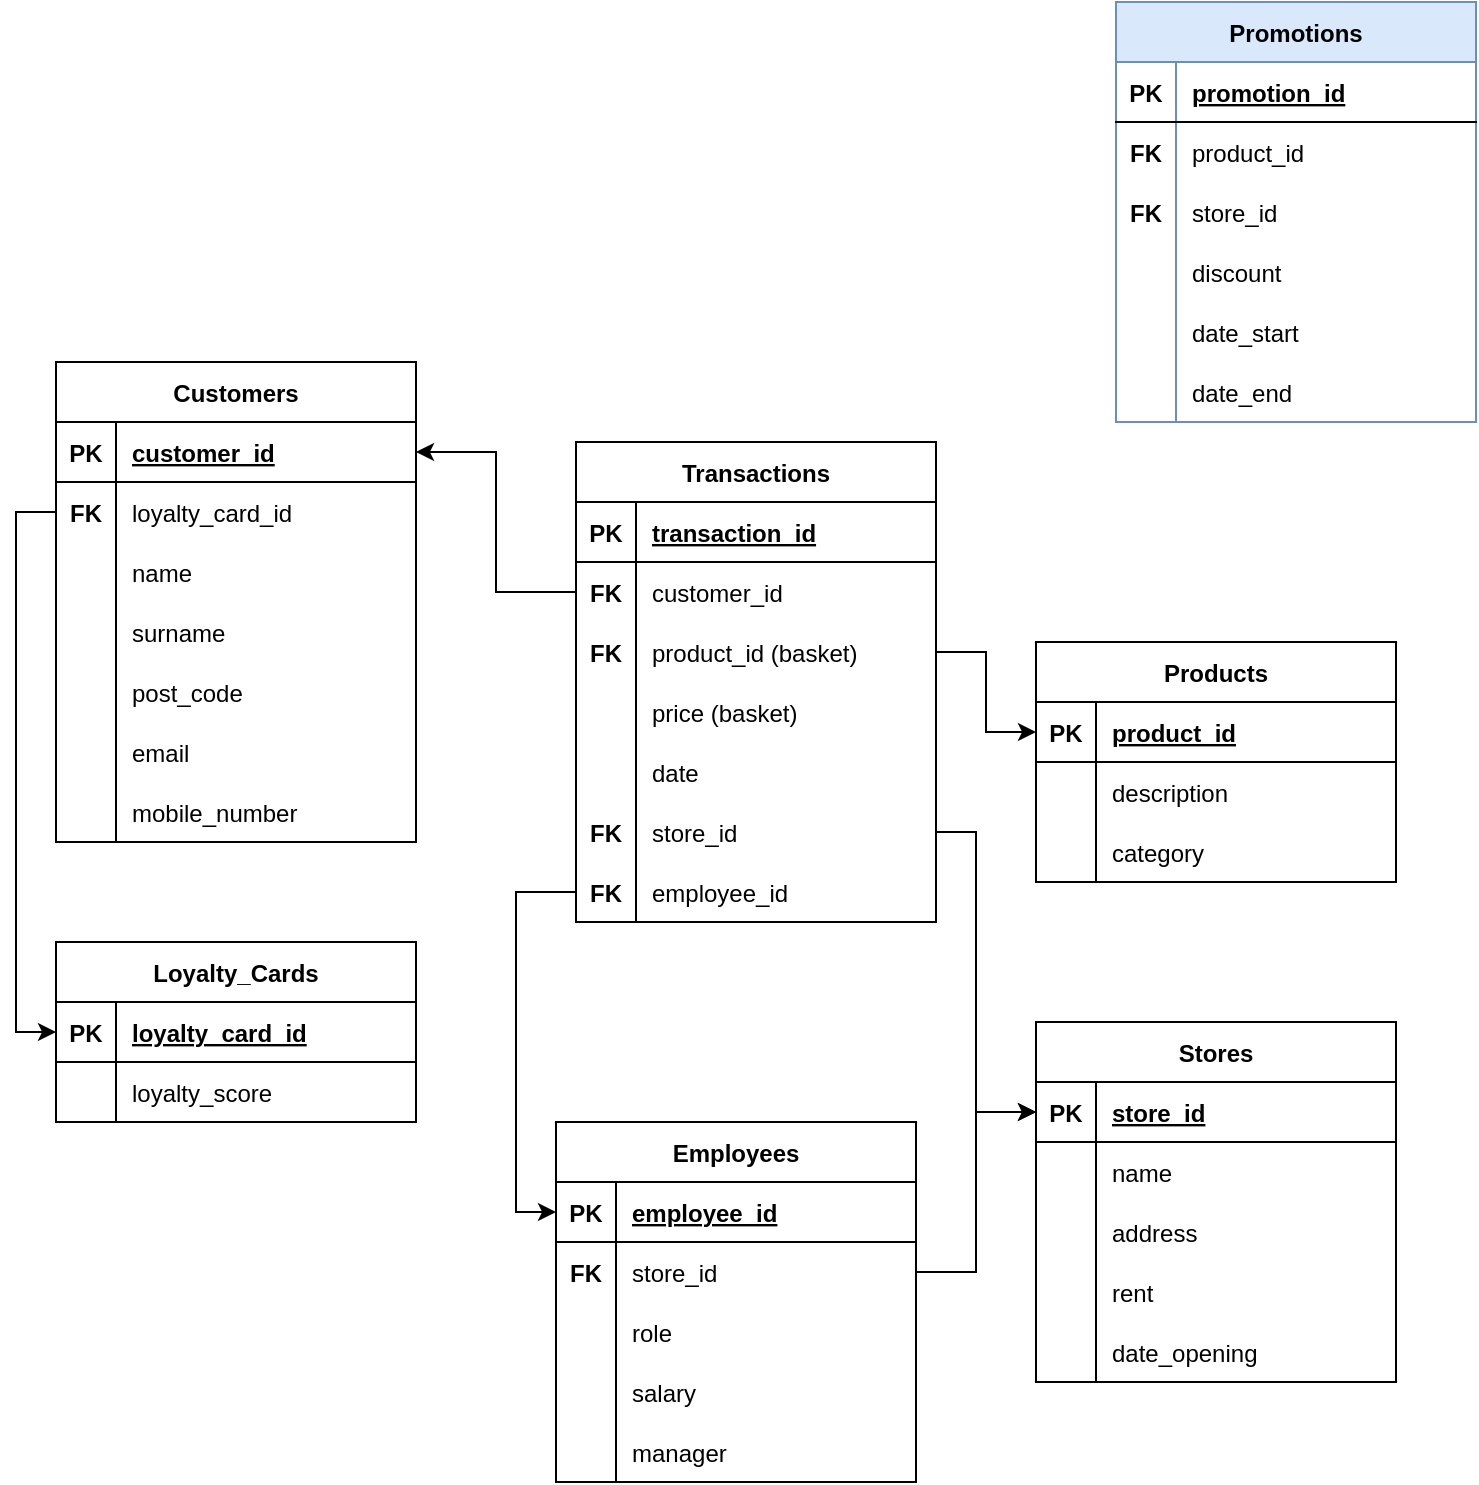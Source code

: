 <mxfile version="17.4.6" type="github">
  <diagram id="8zpgHY2eC4enXWlwEsFc" name="Page-1">
    <mxGraphModel dx="1426" dy="801" grid="1" gridSize="10" guides="1" tooltips="1" connect="1" arrows="1" fold="1" page="1" pageScale="1" pageWidth="827" pageHeight="1169" math="0" shadow="0">
      <root>
        <mxCell id="0" />
        <mxCell id="1" parent="0" />
        <mxCell id="gg4rEo2kOgMT4Y4ymjYf-1" value="Customers" style="shape=table;startSize=30;container=1;collapsible=1;childLayout=tableLayout;fixedRows=1;rowLines=0;fontStyle=1;align=center;resizeLast=1;" vertex="1" parent="1">
          <mxGeometry x="40" y="530" width="180" height="240" as="geometry" />
        </mxCell>
        <mxCell id="gg4rEo2kOgMT4Y4ymjYf-2" value="" style="shape=tableRow;horizontal=0;startSize=0;swimlaneHead=0;swimlaneBody=0;fillColor=none;collapsible=0;dropTarget=0;points=[[0,0.5],[1,0.5]];portConstraint=eastwest;top=0;left=0;right=0;bottom=1;" vertex="1" parent="gg4rEo2kOgMT4Y4ymjYf-1">
          <mxGeometry y="30" width="180" height="30" as="geometry" />
        </mxCell>
        <mxCell id="gg4rEo2kOgMT4Y4ymjYf-3" value="PK" style="shape=partialRectangle;connectable=0;fillColor=none;top=0;left=0;bottom=0;right=0;fontStyle=1;overflow=hidden;" vertex="1" parent="gg4rEo2kOgMT4Y4ymjYf-2">
          <mxGeometry width="30" height="30" as="geometry">
            <mxRectangle width="30" height="30" as="alternateBounds" />
          </mxGeometry>
        </mxCell>
        <mxCell id="gg4rEo2kOgMT4Y4ymjYf-4" value="customer_id" style="shape=partialRectangle;connectable=0;fillColor=none;top=0;left=0;bottom=0;right=0;align=left;spacingLeft=6;fontStyle=5;overflow=hidden;" vertex="1" parent="gg4rEo2kOgMT4Y4ymjYf-2">
          <mxGeometry x="30" width="150" height="30" as="geometry">
            <mxRectangle width="150" height="30" as="alternateBounds" />
          </mxGeometry>
        </mxCell>
        <mxCell id="gg4rEo2kOgMT4Y4ymjYf-5" value="" style="shape=tableRow;horizontal=0;startSize=0;swimlaneHead=0;swimlaneBody=0;fillColor=none;collapsible=0;dropTarget=0;points=[[0,0.5],[1,0.5]];portConstraint=eastwest;top=0;left=0;right=0;bottom=0;" vertex="1" parent="gg4rEo2kOgMT4Y4ymjYf-1">
          <mxGeometry y="60" width="180" height="30" as="geometry" />
        </mxCell>
        <mxCell id="gg4rEo2kOgMT4Y4ymjYf-6" value="FK" style="shape=partialRectangle;connectable=0;fillColor=none;top=0;left=0;bottom=0;right=0;editable=1;overflow=hidden;fontStyle=1" vertex="1" parent="gg4rEo2kOgMT4Y4ymjYf-5">
          <mxGeometry width="30" height="30" as="geometry">
            <mxRectangle width="30" height="30" as="alternateBounds" />
          </mxGeometry>
        </mxCell>
        <mxCell id="gg4rEo2kOgMT4Y4ymjYf-7" value="loyalty_card_id" style="shape=partialRectangle;connectable=0;fillColor=none;top=0;left=0;bottom=0;right=0;align=left;spacingLeft=6;overflow=hidden;" vertex="1" parent="gg4rEo2kOgMT4Y4ymjYf-5">
          <mxGeometry x="30" width="150" height="30" as="geometry">
            <mxRectangle width="150" height="30" as="alternateBounds" />
          </mxGeometry>
        </mxCell>
        <mxCell id="gg4rEo2kOgMT4Y4ymjYf-8" value="" style="shape=tableRow;horizontal=0;startSize=0;swimlaneHead=0;swimlaneBody=0;fillColor=none;collapsible=0;dropTarget=0;points=[[0,0.5],[1,0.5]];portConstraint=eastwest;top=0;left=0;right=0;bottom=0;" vertex="1" parent="gg4rEo2kOgMT4Y4ymjYf-1">
          <mxGeometry y="90" width="180" height="30" as="geometry" />
        </mxCell>
        <mxCell id="gg4rEo2kOgMT4Y4ymjYf-9" value="" style="shape=partialRectangle;connectable=0;fillColor=none;top=0;left=0;bottom=0;right=0;editable=1;overflow=hidden;" vertex="1" parent="gg4rEo2kOgMT4Y4ymjYf-8">
          <mxGeometry width="30" height="30" as="geometry">
            <mxRectangle width="30" height="30" as="alternateBounds" />
          </mxGeometry>
        </mxCell>
        <mxCell id="gg4rEo2kOgMT4Y4ymjYf-10" value="name" style="shape=partialRectangle;connectable=0;fillColor=none;top=0;left=0;bottom=0;right=0;align=left;spacingLeft=6;overflow=hidden;" vertex="1" parent="gg4rEo2kOgMT4Y4ymjYf-8">
          <mxGeometry x="30" width="150" height="30" as="geometry">
            <mxRectangle width="150" height="30" as="alternateBounds" />
          </mxGeometry>
        </mxCell>
        <mxCell id="gg4rEo2kOgMT4Y4ymjYf-11" value="" style="shape=tableRow;horizontal=0;startSize=0;swimlaneHead=0;swimlaneBody=0;fillColor=none;collapsible=0;dropTarget=0;points=[[0,0.5],[1,0.5]];portConstraint=eastwest;top=0;left=0;right=0;bottom=0;" vertex="1" parent="gg4rEo2kOgMT4Y4ymjYf-1">
          <mxGeometry y="120" width="180" height="30" as="geometry" />
        </mxCell>
        <mxCell id="gg4rEo2kOgMT4Y4ymjYf-12" value="" style="shape=partialRectangle;connectable=0;fillColor=none;top=0;left=0;bottom=0;right=0;editable=1;overflow=hidden;" vertex="1" parent="gg4rEo2kOgMT4Y4ymjYf-11">
          <mxGeometry width="30" height="30" as="geometry">
            <mxRectangle width="30" height="30" as="alternateBounds" />
          </mxGeometry>
        </mxCell>
        <mxCell id="gg4rEo2kOgMT4Y4ymjYf-13" value="surname" style="shape=partialRectangle;connectable=0;fillColor=none;top=0;left=0;bottom=0;right=0;align=left;spacingLeft=6;overflow=hidden;" vertex="1" parent="gg4rEo2kOgMT4Y4ymjYf-11">
          <mxGeometry x="30" width="150" height="30" as="geometry">
            <mxRectangle width="150" height="30" as="alternateBounds" />
          </mxGeometry>
        </mxCell>
        <mxCell id="gg4rEo2kOgMT4Y4ymjYf-82" style="shape=tableRow;horizontal=0;startSize=0;swimlaneHead=0;swimlaneBody=0;fillColor=none;collapsible=0;dropTarget=0;points=[[0,0.5],[1,0.5]];portConstraint=eastwest;top=0;left=0;right=0;bottom=0;" vertex="1" parent="gg4rEo2kOgMT4Y4ymjYf-1">
          <mxGeometry y="150" width="180" height="30" as="geometry" />
        </mxCell>
        <mxCell id="gg4rEo2kOgMT4Y4ymjYf-83" style="shape=partialRectangle;connectable=0;fillColor=none;top=0;left=0;bottom=0;right=0;editable=1;overflow=hidden;" vertex="1" parent="gg4rEo2kOgMT4Y4ymjYf-82">
          <mxGeometry width="30" height="30" as="geometry">
            <mxRectangle width="30" height="30" as="alternateBounds" />
          </mxGeometry>
        </mxCell>
        <mxCell id="gg4rEo2kOgMT4Y4ymjYf-84" value="post_code" style="shape=partialRectangle;connectable=0;fillColor=none;top=0;left=0;bottom=0;right=0;align=left;spacingLeft=6;overflow=hidden;" vertex="1" parent="gg4rEo2kOgMT4Y4ymjYf-82">
          <mxGeometry x="30" width="150" height="30" as="geometry">
            <mxRectangle width="150" height="30" as="alternateBounds" />
          </mxGeometry>
        </mxCell>
        <mxCell id="gg4rEo2kOgMT4Y4ymjYf-85" style="shape=tableRow;horizontal=0;startSize=0;swimlaneHead=0;swimlaneBody=0;fillColor=none;collapsible=0;dropTarget=0;points=[[0,0.5],[1,0.5]];portConstraint=eastwest;top=0;left=0;right=0;bottom=0;" vertex="1" parent="gg4rEo2kOgMT4Y4ymjYf-1">
          <mxGeometry y="180" width="180" height="30" as="geometry" />
        </mxCell>
        <mxCell id="gg4rEo2kOgMT4Y4ymjYf-86" style="shape=partialRectangle;connectable=0;fillColor=none;top=0;left=0;bottom=0;right=0;editable=1;overflow=hidden;" vertex="1" parent="gg4rEo2kOgMT4Y4ymjYf-85">
          <mxGeometry width="30" height="30" as="geometry">
            <mxRectangle width="30" height="30" as="alternateBounds" />
          </mxGeometry>
        </mxCell>
        <mxCell id="gg4rEo2kOgMT4Y4ymjYf-87" value="email" style="shape=partialRectangle;connectable=0;fillColor=none;top=0;left=0;bottom=0;right=0;align=left;spacingLeft=6;overflow=hidden;" vertex="1" parent="gg4rEo2kOgMT4Y4ymjYf-85">
          <mxGeometry x="30" width="150" height="30" as="geometry">
            <mxRectangle width="150" height="30" as="alternateBounds" />
          </mxGeometry>
        </mxCell>
        <mxCell id="gg4rEo2kOgMT4Y4ymjYf-88" style="shape=tableRow;horizontal=0;startSize=0;swimlaneHead=0;swimlaneBody=0;fillColor=none;collapsible=0;dropTarget=0;points=[[0,0.5],[1,0.5]];portConstraint=eastwest;top=0;left=0;right=0;bottom=0;" vertex="1" parent="gg4rEo2kOgMT4Y4ymjYf-1">
          <mxGeometry y="210" width="180" height="30" as="geometry" />
        </mxCell>
        <mxCell id="gg4rEo2kOgMT4Y4ymjYf-89" style="shape=partialRectangle;connectable=0;fillColor=none;top=0;left=0;bottom=0;right=0;editable=1;overflow=hidden;" vertex="1" parent="gg4rEo2kOgMT4Y4ymjYf-88">
          <mxGeometry width="30" height="30" as="geometry">
            <mxRectangle width="30" height="30" as="alternateBounds" />
          </mxGeometry>
        </mxCell>
        <mxCell id="gg4rEo2kOgMT4Y4ymjYf-90" value="mobile_number" style="shape=partialRectangle;connectable=0;fillColor=none;top=0;left=0;bottom=0;right=0;align=left;spacingLeft=6;overflow=hidden;" vertex="1" parent="gg4rEo2kOgMT4Y4ymjYf-88">
          <mxGeometry x="30" width="150" height="30" as="geometry">
            <mxRectangle width="150" height="30" as="alternateBounds" />
          </mxGeometry>
        </mxCell>
        <mxCell id="gg4rEo2kOgMT4Y4ymjYf-17" value="Transactions" style="shape=table;startSize=30;container=1;collapsible=1;childLayout=tableLayout;fixedRows=1;rowLines=0;fontStyle=1;align=center;resizeLast=1;" vertex="1" parent="1">
          <mxGeometry x="300" y="570" width="180" height="240" as="geometry">
            <mxRectangle x="280" y="430" width="110" height="30" as="alternateBounds" />
          </mxGeometry>
        </mxCell>
        <mxCell id="gg4rEo2kOgMT4Y4ymjYf-18" value="" style="shape=tableRow;horizontal=0;startSize=0;swimlaneHead=0;swimlaneBody=0;fillColor=none;collapsible=0;dropTarget=0;points=[[0,0.5],[1,0.5]];portConstraint=eastwest;top=0;left=0;right=0;bottom=1;" vertex="1" parent="gg4rEo2kOgMT4Y4ymjYf-17">
          <mxGeometry y="30" width="180" height="30" as="geometry" />
        </mxCell>
        <mxCell id="gg4rEo2kOgMT4Y4ymjYf-19" value="PK" style="shape=partialRectangle;connectable=0;fillColor=none;top=0;left=0;bottom=0;right=0;fontStyle=1;overflow=hidden;" vertex="1" parent="gg4rEo2kOgMT4Y4ymjYf-18">
          <mxGeometry width="30" height="30" as="geometry">
            <mxRectangle width="30" height="30" as="alternateBounds" />
          </mxGeometry>
        </mxCell>
        <mxCell id="gg4rEo2kOgMT4Y4ymjYf-20" value="transaction_id" style="shape=partialRectangle;connectable=0;fillColor=none;top=0;left=0;bottom=0;right=0;align=left;spacingLeft=6;fontStyle=5;overflow=hidden;" vertex="1" parent="gg4rEo2kOgMT4Y4ymjYf-18">
          <mxGeometry x="30" width="150" height="30" as="geometry">
            <mxRectangle width="150" height="30" as="alternateBounds" />
          </mxGeometry>
        </mxCell>
        <mxCell id="gg4rEo2kOgMT4Y4ymjYf-21" value="" style="shape=tableRow;horizontal=0;startSize=0;swimlaneHead=0;swimlaneBody=0;fillColor=none;collapsible=0;dropTarget=0;points=[[0,0.5],[1,0.5]];portConstraint=eastwest;top=0;left=0;right=0;bottom=0;" vertex="1" parent="gg4rEo2kOgMT4Y4ymjYf-17">
          <mxGeometry y="60" width="180" height="30" as="geometry" />
        </mxCell>
        <mxCell id="gg4rEo2kOgMT4Y4ymjYf-22" value="FK" style="shape=partialRectangle;connectable=0;fillColor=none;top=0;left=0;bottom=0;right=0;editable=1;overflow=hidden;fontStyle=1" vertex="1" parent="gg4rEo2kOgMT4Y4ymjYf-21">
          <mxGeometry width="30" height="30" as="geometry">
            <mxRectangle width="30" height="30" as="alternateBounds" />
          </mxGeometry>
        </mxCell>
        <mxCell id="gg4rEo2kOgMT4Y4ymjYf-23" value="customer_id" style="shape=partialRectangle;connectable=0;fillColor=none;top=0;left=0;bottom=0;right=0;align=left;spacingLeft=6;overflow=hidden;" vertex="1" parent="gg4rEo2kOgMT4Y4ymjYf-21">
          <mxGeometry x="30" width="150" height="30" as="geometry">
            <mxRectangle width="150" height="30" as="alternateBounds" />
          </mxGeometry>
        </mxCell>
        <mxCell id="gg4rEo2kOgMT4Y4ymjYf-148" style="shape=tableRow;horizontal=0;startSize=0;swimlaneHead=0;swimlaneBody=0;fillColor=none;collapsible=0;dropTarget=0;points=[[0,0.5],[1,0.5]];portConstraint=eastwest;top=0;left=0;right=0;bottom=0;" vertex="1" parent="gg4rEo2kOgMT4Y4ymjYf-17">
          <mxGeometry y="90" width="180" height="30" as="geometry" />
        </mxCell>
        <mxCell id="gg4rEo2kOgMT4Y4ymjYf-149" value="FK" style="shape=partialRectangle;connectable=0;fillColor=none;top=0;left=0;bottom=0;right=0;editable=1;overflow=hidden;fontStyle=1" vertex="1" parent="gg4rEo2kOgMT4Y4ymjYf-148">
          <mxGeometry width="30" height="30" as="geometry">
            <mxRectangle width="30" height="30" as="alternateBounds" />
          </mxGeometry>
        </mxCell>
        <mxCell id="gg4rEo2kOgMT4Y4ymjYf-150" value="product_id (basket)" style="shape=partialRectangle;connectable=0;fillColor=none;top=0;left=0;bottom=0;right=0;align=left;spacingLeft=6;overflow=hidden;" vertex="1" parent="gg4rEo2kOgMT4Y4ymjYf-148">
          <mxGeometry x="30" width="150" height="30" as="geometry">
            <mxRectangle width="150" height="30" as="alternateBounds" />
          </mxGeometry>
        </mxCell>
        <mxCell id="gg4rEo2kOgMT4Y4ymjYf-154" style="shape=tableRow;horizontal=0;startSize=0;swimlaneHead=0;swimlaneBody=0;fillColor=none;collapsible=0;dropTarget=0;points=[[0,0.5],[1,0.5]];portConstraint=eastwest;top=0;left=0;right=0;bottom=0;" vertex="1" parent="gg4rEo2kOgMT4Y4ymjYf-17">
          <mxGeometry y="120" width="180" height="30" as="geometry" />
        </mxCell>
        <mxCell id="gg4rEo2kOgMT4Y4ymjYf-155" style="shape=partialRectangle;connectable=0;fillColor=none;top=0;left=0;bottom=0;right=0;editable=1;overflow=hidden;fontStyle=1" vertex="1" parent="gg4rEo2kOgMT4Y4ymjYf-154">
          <mxGeometry width="30" height="30" as="geometry">
            <mxRectangle width="30" height="30" as="alternateBounds" />
          </mxGeometry>
        </mxCell>
        <mxCell id="gg4rEo2kOgMT4Y4ymjYf-156" value="price (basket)" style="shape=partialRectangle;connectable=0;fillColor=none;top=0;left=0;bottom=0;right=0;align=left;spacingLeft=6;overflow=hidden;" vertex="1" parent="gg4rEo2kOgMT4Y4ymjYf-154">
          <mxGeometry x="30" width="150" height="30" as="geometry">
            <mxRectangle width="150" height="30" as="alternateBounds" />
          </mxGeometry>
        </mxCell>
        <mxCell id="gg4rEo2kOgMT4Y4ymjYf-27" value="" style="shape=tableRow;horizontal=0;startSize=0;swimlaneHead=0;swimlaneBody=0;fillColor=none;collapsible=0;dropTarget=0;points=[[0,0.5],[1,0.5]];portConstraint=eastwest;top=0;left=0;right=0;bottom=0;" vertex="1" parent="gg4rEo2kOgMT4Y4ymjYf-17">
          <mxGeometry y="150" width="180" height="30" as="geometry" />
        </mxCell>
        <mxCell id="gg4rEo2kOgMT4Y4ymjYf-28" value="" style="shape=partialRectangle;connectable=0;fillColor=none;top=0;left=0;bottom=0;right=0;editable=1;overflow=hidden;" vertex="1" parent="gg4rEo2kOgMT4Y4ymjYf-27">
          <mxGeometry width="30" height="30" as="geometry">
            <mxRectangle width="30" height="30" as="alternateBounds" />
          </mxGeometry>
        </mxCell>
        <mxCell id="gg4rEo2kOgMT4Y4ymjYf-29" value="date" style="shape=partialRectangle;connectable=0;fillColor=none;top=0;left=0;bottom=0;right=0;align=left;spacingLeft=6;overflow=hidden;" vertex="1" parent="gg4rEo2kOgMT4Y4ymjYf-27">
          <mxGeometry x="30" width="150" height="30" as="geometry">
            <mxRectangle width="150" height="30" as="alternateBounds" />
          </mxGeometry>
        </mxCell>
        <mxCell id="gg4rEo2kOgMT4Y4ymjYf-76" style="shape=tableRow;horizontal=0;startSize=0;swimlaneHead=0;swimlaneBody=0;fillColor=none;collapsible=0;dropTarget=0;points=[[0,0.5],[1,0.5]];portConstraint=eastwest;top=0;left=0;right=0;bottom=0;" vertex="1" parent="gg4rEo2kOgMT4Y4ymjYf-17">
          <mxGeometry y="180" width="180" height="30" as="geometry" />
        </mxCell>
        <mxCell id="gg4rEo2kOgMT4Y4ymjYf-77" value="FK" style="shape=partialRectangle;connectable=0;fillColor=none;top=0;left=0;bottom=0;right=0;editable=1;overflow=hidden;fontStyle=1" vertex="1" parent="gg4rEo2kOgMT4Y4ymjYf-76">
          <mxGeometry width="30" height="30" as="geometry">
            <mxRectangle width="30" height="30" as="alternateBounds" />
          </mxGeometry>
        </mxCell>
        <mxCell id="gg4rEo2kOgMT4Y4ymjYf-78" value="store_id" style="shape=partialRectangle;connectable=0;fillColor=none;top=0;left=0;bottom=0;right=0;align=left;spacingLeft=6;overflow=hidden;" vertex="1" parent="gg4rEo2kOgMT4Y4ymjYf-76">
          <mxGeometry x="30" width="150" height="30" as="geometry">
            <mxRectangle width="150" height="30" as="alternateBounds" />
          </mxGeometry>
        </mxCell>
        <mxCell id="gg4rEo2kOgMT4Y4ymjYf-79" style="shape=tableRow;horizontal=0;startSize=0;swimlaneHead=0;swimlaneBody=0;fillColor=none;collapsible=0;dropTarget=0;points=[[0,0.5],[1,0.5]];portConstraint=eastwest;top=0;left=0;right=0;bottom=0;" vertex="1" parent="gg4rEo2kOgMT4Y4ymjYf-17">
          <mxGeometry y="210" width="180" height="30" as="geometry" />
        </mxCell>
        <mxCell id="gg4rEo2kOgMT4Y4ymjYf-80" value="FK" style="shape=partialRectangle;connectable=0;fillColor=none;top=0;left=0;bottom=0;right=0;editable=1;overflow=hidden;fontStyle=1" vertex="1" parent="gg4rEo2kOgMT4Y4ymjYf-79">
          <mxGeometry width="30" height="30" as="geometry">
            <mxRectangle width="30" height="30" as="alternateBounds" />
          </mxGeometry>
        </mxCell>
        <mxCell id="gg4rEo2kOgMT4Y4ymjYf-81" value="employee_id" style="shape=partialRectangle;connectable=0;fillColor=none;top=0;left=0;bottom=0;right=0;align=left;spacingLeft=6;overflow=hidden;" vertex="1" parent="gg4rEo2kOgMT4Y4ymjYf-79">
          <mxGeometry x="30" width="150" height="30" as="geometry">
            <mxRectangle width="150" height="30" as="alternateBounds" />
          </mxGeometry>
        </mxCell>
        <mxCell id="gg4rEo2kOgMT4Y4ymjYf-31" value="" style="shape=tableRow;horizontal=0;startSize=0;swimlaneHead=0;swimlaneBody=0;fillColor=none;collapsible=0;dropTarget=0;points=[[0,0.5],[1,0.5]];portConstraint=eastwest;top=0;left=0;right=0;bottom=0;" vertex="1" parent="1">
          <mxGeometry x="40" y="680" width="180" height="30" as="geometry" />
        </mxCell>
        <mxCell id="gg4rEo2kOgMT4Y4ymjYf-32" value="" style="shape=partialRectangle;connectable=0;fillColor=none;top=0;left=0;bottom=0;right=0;editable=1;overflow=hidden;" vertex="1" parent="gg4rEo2kOgMT4Y4ymjYf-31">
          <mxGeometry width="30" height="30" as="geometry">
            <mxRectangle width="30" height="30" as="alternateBounds" />
          </mxGeometry>
        </mxCell>
        <mxCell id="gg4rEo2kOgMT4Y4ymjYf-91" value="Products" style="shape=table;startSize=30;container=1;collapsible=1;childLayout=tableLayout;fixedRows=1;rowLines=0;fontStyle=1;align=center;resizeLast=1;" vertex="1" parent="1">
          <mxGeometry x="530" y="670" width="180" height="120" as="geometry">
            <mxRectangle x="280" y="430" width="110" height="30" as="alternateBounds" />
          </mxGeometry>
        </mxCell>
        <mxCell id="gg4rEo2kOgMT4Y4ymjYf-92" value="" style="shape=tableRow;horizontal=0;startSize=0;swimlaneHead=0;swimlaneBody=0;fillColor=none;collapsible=0;dropTarget=0;points=[[0,0.5],[1,0.5]];portConstraint=eastwest;top=0;left=0;right=0;bottom=1;" vertex="1" parent="gg4rEo2kOgMT4Y4ymjYf-91">
          <mxGeometry y="30" width="180" height="30" as="geometry" />
        </mxCell>
        <mxCell id="gg4rEo2kOgMT4Y4ymjYf-93" value="PK" style="shape=partialRectangle;connectable=0;fillColor=none;top=0;left=0;bottom=0;right=0;fontStyle=1;overflow=hidden;" vertex="1" parent="gg4rEo2kOgMT4Y4ymjYf-92">
          <mxGeometry width="30" height="30" as="geometry">
            <mxRectangle width="30" height="30" as="alternateBounds" />
          </mxGeometry>
        </mxCell>
        <mxCell id="gg4rEo2kOgMT4Y4ymjYf-94" value="product_id" style="shape=partialRectangle;connectable=0;fillColor=none;top=0;left=0;bottom=0;right=0;align=left;spacingLeft=6;fontStyle=5;overflow=hidden;" vertex="1" parent="gg4rEo2kOgMT4Y4ymjYf-92">
          <mxGeometry x="30" width="150" height="30" as="geometry">
            <mxRectangle width="150" height="30" as="alternateBounds" />
          </mxGeometry>
        </mxCell>
        <mxCell id="gg4rEo2kOgMT4Y4ymjYf-95" value="" style="shape=tableRow;horizontal=0;startSize=0;swimlaneHead=0;swimlaneBody=0;fillColor=none;collapsible=0;dropTarget=0;points=[[0,0.5],[1,0.5]];portConstraint=eastwest;top=0;left=0;right=0;bottom=0;" vertex="1" parent="gg4rEo2kOgMT4Y4ymjYf-91">
          <mxGeometry y="60" width="180" height="30" as="geometry" />
        </mxCell>
        <mxCell id="gg4rEo2kOgMT4Y4ymjYf-96" value="" style="shape=partialRectangle;connectable=0;fillColor=none;top=0;left=0;bottom=0;right=0;editable=1;overflow=hidden;fontStyle=1" vertex="1" parent="gg4rEo2kOgMT4Y4ymjYf-95">
          <mxGeometry width="30" height="30" as="geometry">
            <mxRectangle width="30" height="30" as="alternateBounds" />
          </mxGeometry>
        </mxCell>
        <mxCell id="gg4rEo2kOgMT4Y4ymjYf-97" value="description" style="shape=partialRectangle;connectable=0;fillColor=none;top=0;left=0;bottom=0;right=0;align=left;spacingLeft=6;overflow=hidden;" vertex="1" parent="gg4rEo2kOgMT4Y4ymjYf-95">
          <mxGeometry x="30" width="150" height="30" as="geometry">
            <mxRectangle width="150" height="30" as="alternateBounds" />
          </mxGeometry>
        </mxCell>
        <mxCell id="gg4rEo2kOgMT4Y4ymjYf-98" value="" style="shape=tableRow;horizontal=0;startSize=0;swimlaneHead=0;swimlaneBody=0;fillColor=none;collapsible=0;dropTarget=0;points=[[0,0.5],[1,0.5]];portConstraint=eastwest;top=0;left=0;right=0;bottom=0;" vertex="1" parent="gg4rEo2kOgMT4Y4ymjYf-91">
          <mxGeometry y="90" width="180" height="30" as="geometry" />
        </mxCell>
        <mxCell id="gg4rEo2kOgMT4Y4ymjYf-99" value="" style="shape=partialRectangle;connectable=0;fillColor=none;top=0;left=0;bottom=0;right=0;editable=1;overflow=hidden;" vertex="1" parent="gg4rEo2kOgMT4Y4ymjYf-98">
          <mxGeometry width="30" height="30" as="geometry">
            <mxRectangle width="30" height="30" as="alternateBounds" />
          </mxGeometry>
        </mxCell>
        <mxCell id="gg4rEo2kOgMT4Y4ymjYf-100" value="category" style="shape=partialRectangle;connectable=0;fillColor=none;top=0;left=0;bottom=0;right=0;align=left;spacingLeft=6;overflow=hidden;" vertex="1" parent="gg4rEo2kOgMT4Y4ymjYf-98">
          <mxGeometry x="30" width="150" height="30" as="geometry">
            <mxRectangle width="150" height="30" as="alternateBounds" />
          </mxGeometry>
        </mxCell>
        <mxCell id="gg4rEo2kOgMT4Y4ymjYf-110" value="Loyalty_Cards" style="shape=table;startSize=30;container=1;collapsible=1;childLayout=tableLayout;fixedRows=1;rowLines=0;fontStyle=1;align=center;resizeLast=1;" vertex="1" parent="1">
          <mxGeometry x="40" y="820" width="180" height="90" as="geometry">
            <mxRectangle x="280" y="430" width="110" height="30" as="alternateBounds" />
          </mxGeometry>
        </mxCell>
        <mxCell id="gg4rEo2kOgMT4Y4ymjYf-111" value="" style="shape=tableRow;horizontal=0;startSize=0;swimlaneHead=0;swimlaneBody=0;fillColor=none;collapsible=0;dropTarget=0;points=[[0,0.5],[1,0.5]];portConstraint=eastwest;top=0;left=0;right=0;bottom=1;" vertex="1" parent="gg4rEo2kOgMT4Y4ymjYf-110">
          <mxGeometry y="30" width="180" height="30" as="geometry" />
        </mxCell>
        <mxCell id="gg4rEo2kOgMT4Y4ymjYf-112" value="PK" style="shape=partialRectangle;connectable=0;fillColor=none;top=0;left=0;bottom=0;right=0;fontStyle=1;overflow=hidden;" vertex="1" parent="gg4rEo2kOgMT4Y4ymjYf-111">
          <mxGeometry width="30" height="30" as="geometry">
            <mxRectangle width="30" height="30" as="alternateBounds" />
          </mxGeometry>
        </mxCell>
        <mxCell id="gg4rEo2kOgMT4Y4ymjYf-113" value="loyalty_card_id" style="shape=partialRectangle;connectable=0;fillColor=none;top=0;left=0;bottom=0;right=0;align=left;spacingLeft=6;fontStyle=5;overflow=hidden;" vertex="1" parent="gg4rEo2kOgMT4Y4ymjYf-111">
          <mxGeometry x="30" width="150" height="30" as="geometry">
            <mxRectangle width="150" height="30" as="alternateBounds" />
          </mxGeometry>
        </mxCell>
        <mxCell id="gg4rEo2kOgMT4Y4ymjYf-117" value="" style="shape=tableRow;horizontal=0;startSize=0;swimlaneHead=0;swimlaneBody=0;fillColor=none;collapsible=0;dropTarget=0;points=[[0,0.5],[1,0.5]];portConstraint=eastwest;top=0;left=0;right=0;bottom=0;" vertex="1" parent="gg4rEo2kOgMT4Y4ymjYf-110">
          <mxGeometry y="60" width="180" height="30" as="geometry" />
        </mxCell>
        <mxCell id="gg4rEo2kOgMT4Y4ymjYf-118" value="" style="shape=partialRectangle;connectable=0;fillColor=none;top=0;left=0;bottom=0;right=0;editable=1;overflow=hidden;" vertex="1" parent="gg4rEo2kOgMT4Y4ymjYf-117">
          <mxGeometry width="30" height="30" as="geometry">
            <mxRectangle width="30" height="30" as="alternateBounds" />
          </mxGeometry>
        </mxCell>
        <mxCell id="gg4rEo2kOgMT4Y4ymjYf-119" value="loyalty_score" style="shape=partialRectangle;connectable=0;fillColor=none;top=0;left=0;bottom=0;right=0;align=left;spacingLeft=6;overflow=hidden;" vertex="1" parent="gg4rEo2kOgMT4Y4ymjYf-117">
          <mxGeometry x="30" width="150" height="30" as="geometry">
            <mxRectangle width="150" height="30" as="alternateBounds" />
          </mxGeometry>
        </mxCell>
        <mxCell id="gg4rEo2kOgMT4Y4ymjYf-147" style="edgeStyle=orthogonalEdgeStyle;rounded=0;orthogonalLoop=1;jettySize=auto;html=1;entryX=1;entryY=0.5;entryDx=0;entryDy=0;" edge="1" parent="1" source="gg4rEo2kOgMT4Y4ymjYf-21" target="gg4rEo2kOgMT4Y4ymjYf-2">
          <mxGeometry relative="1" as="geometry" />
        </mxCell>
        <mxCell id="gg4rEo2kOgMT4Y4ymjYf-157" style="edgeStyle=orthogonalEdgeStyle;rounded=0;orthogonalLoop=1;jettySize=auto;html=1;entryX=0;entryY=0.5;entryDx=0;entryDy=0;" edge="1" parent="1" source="gg4rEo2kOgMT4Y4ymjYf-148" target="gg4rEo2kOgMT4Y4ymjYf-92">
          <mxGeometry relative="1" as="geometry" />
        </mxCell>
        <mxCell id="gg4rEo2kOgMT4Y4ymjYf-158" value="Employees" style="shape=table;startSize=30;container=1;collapsible=1;childLayout=tableLayout;fixedRows=1;rowLines=0;fontStyle=1;align=center;resizeLast=1;" vertex="1" parent="1">
          <mxGeometry x="290" y="910" width="180" height="180" as="geometry">
            <mxRectangle x="280" y="430" width="110" height="30" as="alternateBounds" />
          </mxGeometry>
        </mxCell>
        <mxCell id="gg4rEo2kOgMT4Y4ymjYf-159" value="" style="shape=tableRow;horizontal=0;startSize=0;swimlaneHead=0;swimlaneBody=0;fillColor=none;collapsible=0;dropTarget=0;points=[[0,0.5],[1,0.5]];portConstraint=eastwest;top=0;left=0;right=0;bottom=1;" vertex="1" parent="gg4rEo2kOgMT4Y4ymjYf-158">
          <mxGeometry y="30" width="180" height="30" as="geometry" />
        </mxCell>
        <mxCell id="gg4rEo2kOgMT4Y4ymjYf-160" value="PK" style="shape=partialRectangle;connectable=0;fillColor=none;top=0;left=0;bottom=0;right=0;fontStyle=1;overflow=hidden;" vertex="1" parent="gg4rEo2kOgMT4Y4ymjYf-159">
          <mxGeometry width="30" height="30" as="geometry">
            <mxRectangle width="30" height="30" as="alternateBounds" />
          </mxGeometry>
        </mxCell>
        <mxCell id="gg4rEo2kOgMT4Y4ymjYf-161" value="employee_id" style="shape=partialRectangle;connectable=0;fillColor=none;top=0;left=0;bottom=0;right=0;align=left;spacingLeft=6;fontStyle=5;overflow=hidden;" vertex="1" parent="gg4rEo2kOgMT4Y4ymjYf-159">
          <mxGeometry x="30" width="150" height="30" as="geometry">
            <mxRectangle width="150" height="30" as="alternateBounds" />
          </mxGeometry>
        </mxCell>
        <mxCell id="gg4rEo2kOgMT4Y4ymjYf-162" value="" style="shape=tableRow;horizontal=0;startSize=0;swimlaneHead=0;swimlaneBody=0;fillColor=none;collapsible=0;dropTarget=0;points=[[0,0.5],[1,0.5]];portConstraint=eastwest;top=0;left=0;right=0;bottom=0;" vertex="1" parent="gg4rEo2kOgMT4Y4ymjYf-158">
          <mxGeometry y="60" width="180" height="30" as="geometry" />
        </mxCell>
        <mxCell id="gg4rEo2kOgMT4Y4ymjYf-163" value="FK" style="shape=partialRectangle;connectable=0;fillColor=none;top=0;left=0;bottom=0;right=0;editable=1;overflow=hidden;fontStyle=1" vertex="1" parent="gg4rEo2kOgMT4Y4ymjYf-162">
          <mxGeometry width="30" height="30" as="geometry">
            <mxRectangle width="30" height="30" as="alternateBounds" />
          </mxGeometry>
        </mxCell>
        <mxCell id="gg4rEo2kOgMT4Y4ymjYf-164" value="store_id" style="shape=partialRectangle;connectable=0;fillColor=none;top=0;left=0;bottom=0;right=0;align=left;spacingLeft=6;overflow=hidden;" vertex="1" parent="gg4rEo2kOgMT4Y4ymjYf-162">
          <mxGeometry x="30" width="150" height="30" as="geometry">
            <mxRectangle width="150" height="30" as="alternateBounds" />
          </mxGeometry>
        </mxCell>
        <mxCell id="gg4rEo2kOgMT4Y4ymjYf-165" value="" style="shape=tableRow;horizontal=0;startSize=0;swimlaneHead=0;swimlaneBody=0;fillColor=none;collapsible=0;dropTarget=0;points=[[0,0.5],[1,0.5]];portConstraint=eastwest;top=0;left=0;right=0;bottom=0;" vertex="1" parent="gg4rEo2kOgMT4Y4ymjYf-158">
          <mxGeometry y="90" width="180" height="30" as="geometry" />
        </mxCell>
        <mxCell id="gg4rEo2kOgMT4Y4ymjYf-166" value="" style="shape=partialRectangle;connectable=0;fillColor=none;top=0;left=0;bottom=0;right=0;editable=1;overflow=hidden;" vertex="1" parent="gg4rEo2kOgMT4Y4ymjYf-165">
          <mxGeometry width="30" height="30" as="geometry">
            <mxRectangle width="30" height="30" as="alternateBounds" />
          </mxGeometry>
        </mxCell>
        <mxCell id="gg4rEo2kOgMT4Y4ymjYf-167" value="role" style="shape=partialRectangle;connectable=0;fillColor=none;top=0;left=0;bottom=0;right=0;align=left;spacingLeft=6;overflow=hidden;" vertex="1" parent="gg4rEo2kOgMT4Y4ymjYf-165">
          <mxGeometry x="30" width="150" height="30" as="geometry">
            <mxRectangle width="150" height="30" as="alternateBounds" />
          </mxGeometry>
        </mxCell>
        <mxCell id="gg4rEo2kOgMT4Y4ymjYf-168" style="shape=tableRow;horizontal=0;startSize=0;swimlaneHead=0;swimlaneBody=0;fillColor=none;collapsible=0;dropTarget=0;points=[[0,0.5],[1,0.5]];portConstraint=eastwest;top=0;left=0;right=0;bottom=0;" vertex="1" parent="gg4rEo2kOgMT4Y4ymjYf-158">
          <mxGeometry y="120" width="180" height="30" as="geometry" />
        </mxCell>
        <mxCell id="gg4rEo2kOgMT4Y4ymjYf-169" style="shape=partialRectangle;connectable=0;fillColor=none;top=0;left=0;bottom=0;right=0;editable=1;overflow=hidden;" vertex="1" parent="gg4rEo2kOgMT4Y4ymjYf-168">
          <mxGeometry width="30" height="30" as="geometry">
            <mxRectangle width="30" height="30" as="alternateBounds" />
          </mxGeometry>
        </mxCell>
        <mxCell id="gg4rEo2kOgMT4Y4ymjYf-170" value="salary" style="shape=partialRectangle;connectable=0;fillColor=none;top=0;left=0;bottom=0;right=0;align=left;spacingLeft=6;overflow=hidden;" vertex="1" parent="gg4rEo2kOgMT4Y4ymjYf-168">
          <mxGeometry x="30" width="150" height="30" as="geometry">
            <mxRectangle width="150" height="30" as="alternateBounds" />
          </mxGeometry>
        </mxCell>
        <mxCell id="gg4rEo2kOgMT4Y4ymjYf-172" style="shape=tableRow;horizontal=0;startSize=0;swimlaneHead=0;swimlaneBody=0;fillColor=none;collapsible=0;dropTarget=0;points=[[0,0.5],[1,0.5]];portConstraint=eastwest;top=0;left=0;right=0;bottom=0;" vertex="1" parent="gg4rEo2kOgMT4Y4ymjYf-158">
          <mxGeometry y="150" width="180" height="30" as="geometry" />
        </mxCell>
        <mxCell id="gg4rEo2kOgMT4Y4ymjYf-173" style="shape=partialRectangle;connectable=0;fillColor=none;top=0;left=0;bottom=0;right=0;editable=1;overflow=hidden;" vertex="1" parent="gg4rEo2kOgMT4Y4ymjYf-172">
          <mxGeometry width="30" height="30" as="geometry">
            <mxRectangle width="30" height="30" as="alternateBounds" />
          </mxGeometry>
        </mxCell>
        <mxCell id="gg4rEo2kOgMT4Y4ymjYf-174" value="manager" style="shape=partialRectangle;connectable=0;fillColor=none;top=0;left=0;bottom=0;right=0;align=left;spacingLeft=6;overflow=hidden;" vertex="1" parent="gg4rEo2kOgMT4Y4ymjYf-172">
          <mxGeometry x="30" width="150" height="30" as="geometry">
            <mxRectangle width="150" height="30" as="alternateBounds" />
          </mxGeometry>
        </mxCell>
        <mxCell id="gg4rEo2kOgMT4Y4ymjYf-175" value="Stores" style="shape=table;startSize=30;container=1;collapsible=1;childLayout=tableLayout;fixedRows=1;rowLines=0;fontStyle=1;align=center;resizeLast=1;" vertex="1" parent="1">
          <mxGeometry x="530" y="860" width="180" height="180" as="geometry">
            <mxRectangle x="280" y="430" width="110" height="30" as="alternateBounds" />
          </mxGeometry>
        </mxCell>
        <mxCell id="gg4rEo2kOgMT4Y4ymjYf-176" value="" style="shape=tableRow;horizontal=0;startSize=0;swimlaneHead=0;swimlaneBody=0;fillColor=none;collapsible=0;dropTarget=0;points=[[0,0.5],[1,0.5]];portConstraint=eastwest;top=0;left=0;right=0;bottom=1;" vertex="1" parent="gg4rEo2kOgMT4Y4ymjYf-175">
          <mxGeometry y="30" width="180" height="30" as="geometry" />
        </mxCell>
        <mxCell id="gg4rEo2kOgMT4Y4ymjYf-177" value="PK" style="shape=partialRectangle;connectable=0;fillColor=none;top=0;left=0;bottom=0;right=0;fontStyle=1;overflow=hidden;" vertex="1" parent="gg4rEo2kOgMT4Y4ymjYf-176">
          <mxGeometry width="30" height="30" as="geometry">
            <mxRectangle width="30" height="30" as="alternateBounds" />
          </mxGeometry>
        </mxCell>
        <mxCell id="gg4rEo2kOgMT4Y4ymjYf-178" value="store_id" style="shape=partialRectangle;connectable=0;fillColor=none;top=0;left=0;bottom=0;right=0;align=left;spacingLeft=6;fontStyle=5;overflow=hidden;" vertex="1" parent="gg4rEo2kOgMT4Y4ymjYf-176">
          <mxGeometry x="30" width="150" height="30" as="geometry">
            <mxRectangle width="150" height="30" as="alternateBounds" />
          </mxGeometry>
        </mxCell>
        <mxCell id="gg4rEo2kOgMT4Y4ymjYf-179" value="" style="shape=tableRow;horizontal=0;startSize=0;swimlaneHead=0;swimlaneBody=0;fillColor=none;collapsible=0;dropTarget=0;points=[[0,0.5],[1,0.5]];portConstraint=eastwest;top=0;left=0;right=0;bottom=0;" vertex="1" parent="gg4rEo2kOgMT4Y4ymjYf-175">
          <mxGeometry y="60" width="180" height="30" as="geometry" />
        </mxCell>
        <mxCell id="gg4rEo2kOgMT4Y4ymjYf-180" value="" style="shape=partialRectangle;connectable=0;fillColor=none;top=0;left=0;bottom=0;right=0;editable=1;overflow=hidden;fontStyle=1" vertex="1" parent="gg4rEo2kOgMT4Y4ymjYf-179">
          <mxGeometry width="30" height="30" as="geometry">
            <mxRectangle width="30" height="30" as="alternateBounds" />
          </mxGeometry>
        </mxCell>
        <mxCell id="gg4rEo2kOgMT4Y4ymjYf-181" value="name" style="shape=partialRectangle;connectable=0;fillColor=none;top=0;left=0;bottom=0;right=0;align=left;spacingLeft=6;overflow=hidden;" vertex="1" parent="gg4rEo2kOgMT4Y4ymjYf-179">
          <mxGeometry x="30" width="150" height="30" as="geometry">
            <mxRectangle width="150" height="30" as="alternateBounds" />
          </mxGeometry>
        </mxCell>
        <mxCell id="gg4rEo2kOgMT4Y4ymjYf-182" value="" style="shape=tableRow;horizontal=0;startSize=0;swimlaneHead=0;swimlaneBody=0;fillColor=none;collapsible=0;dropTarget=0;points=[[0,0.5],[1,0.5]];portConstraint=eastwest;top=0;left=0;right=0;bottom=0;" vertex="1" parent="gg4rEo2kOgMT4Y4ymjYf-175">
          <mxGeometry y="90" width="180" height="30" as="geometry" />
        </mxCell>
        <mxCell id="gg4rEo2kOgMT4Y4ymjYf-183" value="" style="shape=partialRectangle;connectable=0;fillColor=none;top=0;left=0;bottom=0;right=0;editable=1;overflow=hidden;" vertex="1" parent="gg4rEo2kOgMT4Y4ymjYf-182">
          <mxGeometry width="30" height="30" as="geometry">
            <mxRectangle width="30" height="30" as="alternateBounds" />
          </mxGeometry>
        </mxCell>
        <mxCell id="gg4rEo2kOgMT4Y4ymjYf-184" value="address" style="shape=partialRectangle;connectable=0;fillColor=none;top=0;left=0;bottom=0;right=0;align=left;spacingLeft=6;overflow=hidden;" vertex="1" parent="gg4rEo2kOgMT4Y4ymjYf-182">
          <mxGeometry x="30" width="150" height="30" as="geometry">
            <mxRectangle width="150" height="30" as="alternateBounds" />
          </mxGeometry>
        </mxCell>
        <mxCell id="gg4rEo2kOgMT4Y4ymjYf-185" style="shape=tableRow;horizontal=0;startSize=0;swimlaneHead=0;swimlaneBody=0;fillColor=none;collapsible=0;dropTarget=0;points=[[0,0.5],[1,0.5]];portConstraint=eastwest;top=0;left=0;right=0;bottom=0;" vertex="1" parent="gg4rEo2kOgMT4Y4ymjYf-175">
          <mxGeometry y="120" width="180" height="30" as="geometry" />
        </mxCell>
        <mxCell id="gg4rEo2kOgMT4Y4ymjYf-186" style="shape=partialRectangle;connectable=0;fillColor=none;top=0;left=0;bottom=0;right=0;editable=1;overflow=hidden;" vertex="1" parent="gg4rEo2kOgMT4Y4ymjYf-185">
          <mxGeometry width="30" height="30" as="geometry">
            <mxRectangle width="30" height="30" as="alternateBounds" />
          </mxGeometry>
        </mxCell>
        <mxCell id="gg4rEo2kOgMT4Y4ymjYf-187" value="rent" style="shape=partialRectangle;connectable=0;fillColor=none;top=0;left=0;bottom=0;right=0;align=left;spacingLeft=6;overflow=hidden;" vertex="1" parent="gg4rEo2kOgMT4Y4ymjYf-185">
          <mxGeometry x="30" width="150" height="30" as="geometry">
            <mxRectangle width="150" height="30" as="alternateBounds" />
          </mxGeometry>
        </mxCell>
        <mxCell id="gg4rEo2kOgMT4Y4ymjYf-188" style="shape=tableRow;horizontal=0;startSize=0;swimlaneHead=0;swimlaneBody=0;fillColor=none;collapsible=0;dropTarget=0;points=[[0,0.5],[1,0.5]];portConstraint=eastwest;top=0;left=0;right=0;bottom=0;" vertex="1" parent="gg4rEo2kOgMT4Y4ymjYf-175">
          <mxGeometry y="150" width="180" height="30" as="geometry" />
        </mxCell>
        <mxCell id="gg4rEo2kOgMT4Y4ymjYf-189" style="shape=partialRectangle;connectable=0;fillColor=none;top=0;left=0;bottom=0;right=0;editable=1;overflow=hidden;" vertex="1" parent="gg4rEo2kOgMT4Y4ymjYf-188">
          <mxGeometry width="30" height="30" as="geometry">
            <mxRectangle width="30" height="30" as="alternateBounds" />
          </mxGeometry>
        </mxCell>
        <mxCell id="gg4rEo2kOgMT4Y4ymjYf-190" value="date_opening" style="shape=partialRectangle;connectable=0;fillColor=none;top=0;left=0;bottom=0;right=0;align=left;spacingLeft=6;overflow=hidden;" vertex="1" parent="gg4rEo2kOgMT4Y4ymjYf-188">
          <mxGeometry x="30" width="150" height="30" as="geometry">
            <mxRectangle width="150" height="30" as="alternateBounds" />
          </mxGeometry>
        </mxCell>
        <mxCell id="gg4rEo2kOgMT4Y4ymjYf-193" style="edgeStyle=orthogonalEdgeStyle;rounded=0;orthogonalLoop=1;jettySize=auto;html=1;entryX=0;entryY=0.5;entryDx=0;entryDy=0;" edge="1" parent="1" source="gg4rEo2kOgMT4Y4ymjYf-5" target="gg4rEo2kOgMT4Y4ymjYf-111">
          <mxGeometry relative="1" as="geometry" />
        </mxCell>
        <mxCell id="gg4rEo2kOgMT4Y4ymjYf-196" style="edgeStyle=orthogonalEdgeStyle;rounded=0;orthogonalLoop=1;jettySize=auto;html=1;entryX=0;entryY=0.5;entryDx=0;entryDy=0;" edge="1" parent="1" source="gg4rEo2kOgMT4Y4ymjYf-79" target="gg4rEo2kOgMT4Y4ymjYf-159">
          <mxGeometry relative="1" as="geometry" />
        </mxCell>
        <mxCell id="gg4rEo2kOgMT4Y4ymjYf-197" style="edgeStyle=orthogonalEdgeStyle;rounded=0;orthogonalLoop=1;jettySize=auto;html=1;" edge="1" parent="1" source="gg4rEo2kOgMT4Y4ymjYf-162" target="gg4rEo2kOgMT4Y4ymjYf-176">
          <mxGeometry relative="1" as="geometry">
            <Array as="points">
              <mxPoint x="500" y="985" />
              <mxPoint x="500" y="905" />
            </Array>
          </mxGeometry>
        </mxCell>
        <mxCell id="gg4rEo2kOgMT4Y4ymjYf-198" value="Promotions" style="shape=table;startSize=30;container=1;collapsible=1;childLayout=tableLayout;fixedRows=1;rowLines=0;fontStyle=1;align=center;resizeLast=1;fillColor=#dae8fc;strokeColor=#6c8ebf;" vertex="1" parent="1">
          <mxGeometry x="570" y="350" width="180" height="210" as="geometry">
            <mxRectangle x="280" y="430" width="110" height="30" as="alternateBounds" />
          </mxGeometry>
        </mxCell>
        <mxCell id="gg4rEo2kOgMT4Y4ymjYf-199" value="" style="shape=tableRow;horizontal=0;startSize=0;swimlaneHead=0;swimlaneBody=0;fillColor=none;collapsible=0;dropTarget=0;points=[[0,0.5],[1,0.5]];portConstraint=eastwest;top=0;left=0;right=0;bottom=1;" vertex="1" parent="gg4rEo2kOgMT4Y4ymjYf-198">
          <mxGeometry y="30" width="180" height="30" as="geometry" />
        </mxCell>
        <mxCell id="gg4rEo2kOgMT4Y4ymjYf-200" value="PK" style="shape=partialRectangle;connectable=0;fillColor=none;top=0;left=0;bottom=0;right=0;fontStyle=1;overflow=hidden;" vertex="1" parent="gg4rEo2kOgMT4Y4ymjYf-199">
          <mxGeometry width="30" height="30" as="geometry">
            <mxRectangle width="30" height="30" as="alternateBounds" />
          </mxGeometry>
        </mxCell>
        <mxCell id="gg4rEo2kOgMT4Y4ymjYf-201" value="promotion_id" style="shape=partialRectangle;connectable=0;fillColor=none;top=0;left=0;bottom=0;right=0;align=left;spacingLeft=6;fontStyle=5;overflow=hidden;" vertex="1" parent="gg4rEo2kOgMT4Y4ymjYf-199">
          <mxGeometry x="30" width="150" height="30" as="geometry">
            <mxRectangle width="150" height="30" as="alternateBounds" />
          </mxGeometry>
        </mxCell>
        <mxCell id="gg4rEo2kOgMT4Y4ymjYf-211" style="shape=tableRow;horizontal=0;startSize=0;swimlaneHead=0;swimlaneBody=0;fillColor=none;collapsible=0;dropTarget=0;points=[[0,0.5],[1,0.5]];portConstraint=eastwest;top=0;left=0;right=0;bottom=0;" vertex="1" parent="gg4rEo2kOgMT4Y4ymjYf-198">
          <mxGeometry y="60" width="180" height="30" as="geometry" />
        </mxCell>
        <mxCell id="gg4rEo2kOgMT4Y4ymjYf-212" value="FK" style="shape=partialRectangle;connectable=0;fillColor=none;top=0;left=0;bottom=0;right=0;editable=1;overflow=hidden;fontStyle=1" vertex="1" parent="gg4rEo2kOgMT4Y4ymjYf-211">
          <mxGeometry width="30" height="30" as="geometry">
            <mxRectangle width="30" height="30" as="alternateBounds" />
          </mxGeometry>
        </mxCell>
        <mxCell id="gg4rEo2kOgMT4Y4ymjYf-213" value="product_id" style="shape=partialRectangle;connectable=0;fillColor=none;top=0;left=0;bottom=0;right=0;align=left;spacingLeft=6;overflow=hidden;" vertex="1" parent="gg4rEo2kOgMT4Y4ymjYf-211">
          <mxGeometry x="30" width="150" height="30" as="geometry">
            <mxRectangle width="150" height="30" as="alternateBounds" />
          </mxGeometry>
        </mxCell>
        <mxCell id="gg4rEo2kOgMT4Y4ymjYf-219" style="shape=tableRow;horizontal=0;startSize=0;swimlaneHead=0;swimlaneBody=0;fillColor=none;collapsible=0;dropTarget=0;points=[[0,0.5],[1,0.5]];portConstraint=eastwest;top=0;left=0;right=0;bottom=0;" vertex="1" parent="gg4rEo2kOgMT4Y4ymjYf-198">
          <mxGeometry y="90" width="180" height="30" as="geometry" />
        </mxCell>
        <mxCell id="gg4rEo2kOgMT4Y4ymjYf-220" value="FK" style="shape=partialRectangle;connectable=0;fillColor=none;top=0;left=0;bottom=0;right=0;editable=1;overflow=hidden;fontStyle=1" vertex="1" parent="gg4rEo2kOgMT4Y4ymjYf-219">
          <mxGeometry width="30" height="30" as="geometry">
            <mxRectangle width="30" height="30" as="alternateBounds" />
          </mxGeometry>
        </mxCell>
        <mxCell id="gg4rEo2kOgMT4Y4ymjYf-221" value="store_id" style="shape=partialRectangle;connectable=0;fillColor=none;top=0;left=0;bottom=0;right=0;align=left;spacingLeft=6;overflow=hidden;" vertex="1" parent="gg4rEo2kOgMT4Y4ymjYf-219">
          <mxGeometry x="30" width="150" height="30" as="geometry">
            <mxRectangle width="150" height="30" as="alternateBounds" />
          </mxGeometry>
        </mxCell>
        <mxCell id="gg4rEo2kOgMT4Y4ymjYf-202" value="" style="shape=tableRow;horizontal=0;startSize=0;swimlaneHead=0;swimlaneBody=0;fillColor=none;collapsible=0;dropTarget=0;points=[[0,0.5],[1,0.5]];portConstraint=eastwest;top=0;left=0;right=0;bottom=0;" vertex="1" parent="gg4rEo2kOgMT4Y4ymjYf-198">
          <mxGeometry y="120" width="180" height="30" as="geometry" />
        </mxCell>
        <mxCell id="gg4rEo2kOgMT4Y4ymjYf-203" value="" style="shape=partialRectangle;connectable=0;fillColor=none;top=0;left=0;bottom=0;right=0;editable=1;overflow=hidden;fontStyle=1" vertex="1" parent="gg4rEo2kOgMT4Y4ymjYf-202">
          <mxGeometry width="30" height="30" as="geometry">
            <mxRectangle width="30" height="30" as="alternateBounds" />
          </mxGeometry>
        </mxCell>
        <mxCell id="gg4rEo2kOgMT4Y4ymjYf-204" value="discount" style="shape=partialRectangle;connectable=0;fillColor=none;top=0;left=0;bottom=0;right=0;align=left;spacingLeft=6;overflow=hidden;" vertex="1" parent="gg4rEo2kOgMT4Y4ymjYf-202">
          <mxGeometry x="30" width="150" height="30" as="geometry">
            <mxRectangle width="150" height="30" as="alternateBounds" />
          </mxGeometry>
        </mxCell>
        <mxCell id="gg4rEo2kOgMT4Y4ymjYf-205" value="" style="shape=tableRow;horizontal=0;startSize=0;swimlaneHead=0;swimlaneBody=0;fillColor=none;collapsible=0;dropTarget=0;points=[[0,0.5],[1,0.5]];portConstraint=eastwest;top=0;left=0;right=0;bottom=0;" vertex="1" parent="gg4rEo2kOgMT4Y4ymjYf-198">
          <mxGeometry y="150" width="180" height="30" as="geometry" />
        </mxCell>
        <mxCell id="gg4rEo2kOgMT4Y4ymjYf-206" value="" style="shape=partialRectangle;connectable=0;fillColor=none;top=0;left=0;bottom=0;right=0;editable=1;overflow=hidden;" vertex="1" parent="gg4rEo2kOgMT4Y4ymjYf-205">
          <mxGeometry width="30" height="30" as="geometry">
            <mxRectangle width="30" height="30" as="alternateBounds" />
          </mxGeometry>
        </mxCell>
        <mxCell id="gg4rEo2kOgMT4Y4ymjYf-207" value="date_start" style="shape=partialRectangle;connectable=0;fillColor=none;top=0;left=0;bottom=0;right=0;align=left;spacingLeft=6;overflow=hidden;" vertex="1" parent="gg4rEo2kOgMT4Y4ymjYf-205">
          <mxGeometry x="30" width="150" height="30" as="geometry">
            <mxRectangle width="150" height="30" as="alternateBounds" />
          </mxGeometry>
        </mxCell>
        <mxCell id="gg4rEo2kOgMT4Y4ymjYf-208" style="shape=tableRow;horizontal=0;startSize=0;swimlaneHead=0;swimlaneBody=0;fillColor=none;collapsible=0;dropTarget=0;points=[[0,0.5],[1,0.5]];portConstraint=eastwest;top=0;left=0;right=0;bottom=0;" vertex="1" parent="gg4rEo2kOgMT4Y4ymjYf-198">
          <mxGeometry y="180" width="180" height="30" as="geometry" />
        </mxCell>
        <mxCell id="gg4rEo2kOgMT4Y4ymjYf-209" style="shape=partialRectangle;connectable=0;fillColor=none;top=0;left=0;bottom=0;right=0;editable=1;overflow=hidden;" vertex="1" parent="gg4rEo2kOgMT4Y4ymjYf-208">
          <mxGeometry width="30" height="30" as="geometry">
            <mxRectangle width="30" height="30" as="alternateBounds" />
          </mxGeometry>
        </mxCell>
        <mxCell id="gg4rEo2kOgMT4Y4ymjYf-210" value="date_end" style="shape=partialRectangle;connectable=0;fillColor=none;top=0;left=0;bottom=0;right=0;align=left;spacingLeft=6;overflow=hidden;" vertex="1" parent="gg4rEo2kOgMT4Y4ymjYf-208">
          <mxGeometry x="30" width="150" height="30" as="geometry">
            <mxRectangle width="150" height="30" as="alternateBounds" />
          </mxGeometry>
        </mxCell>
        <mxCell id="gg4rEo2kOgMT4Y4ymjYf-236" style="edgeStyle=orthogonalEdgeStyle;rounded=0;orthogonalLoop=1;jettySize=auto;html=1;" edge="1" parent="1" source="gg4rEo2kOgMT4Y4ymjYf-76" target="gg4rEo2kOgMT4Y4ymjYf-176">
          <mxGeometry relative="1" as="geometry">
            <Array as="points">
              <mxPoint x="500" y="765" />
              <mxPoint x="500" y="905" />
            </Array>
          </mxGeometry>
        </mxCell>
      </root>
    </mxGraphModel>
  </diagram>
</mxfile>
